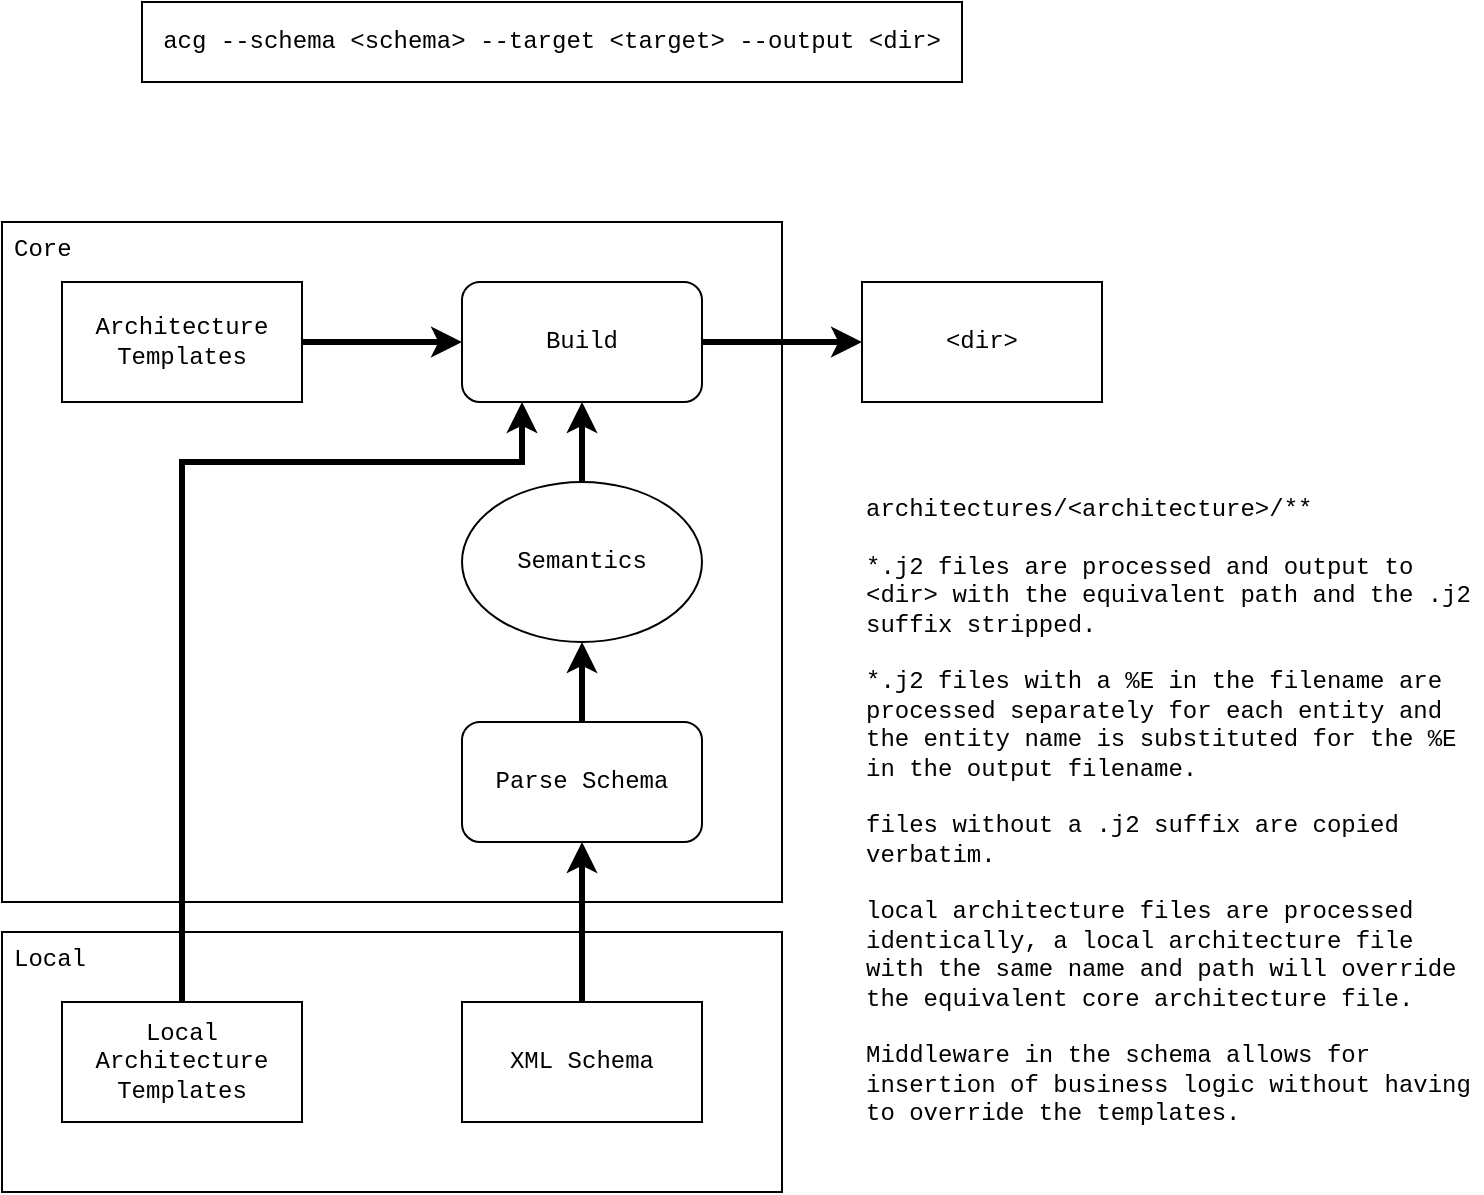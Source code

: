 <mxfile version="15.5.4" type="embed"><diagram id="tW2bCmRlWpBfjO8rLPh8" name="Page-1"><mxGraphModel dx="1054" dy="603" grid="1" gridSize="10" guides="1" tooltips="1" connect="1" arrows="1" fold="1" page="1" pageScale="1" pageWidth="827" pageHeight="1169" math="0" shadow="0"><root><mxCell id="0"/><mxCell id="1" parent="0"/><mxCell id="11" value="Local" style="rounded=0;whiteSpace=wrap;html=1;fontFamily=Courier New;align=left;verticalAlign=top;spacingLeft=4;" vertex="1" parent="1"><mxGeometry x="10" y="505" width="390" height="130" as="geometry"/></mxCell><mxCell id="9" value="Core" style="rounded=0;whiteSpace=wrap;html=1;fontFamily=Courier New;align=left;verticalAlign=top;spacingLeft=4;" vertex="1" parent="1"><mxGeometry x="10" y="150" width="390" height="340" as="geometry"/></mxCell><mxCell id="Yn6jH2smHt2DL3Twa4fP-5" style="edgeStyle=orthogonalEdgeStyle;rounded=0;orthogonalLoop=1;jettySize=auto;html=1;entryX=0.5;entryY=1;entryDx=0;entryDy=0;fontFamily=Courier New;strokeWidth=3;" parent="1" source="Yn6jH2smHt2DL3Twa4fP-1" target="Yn6jH2smHt2DL3Twa4fP-3" edge="1"><mxGeometry relative="1" as="geometry"/></mxCell><mxCell id="Yn6jH2smHt2DL3Twa4fP-1" value="XML Schema" style="rounded=0;whiteSpace=wrap;html=1;fontFamily=Courier New;" parent="1" vertex="1"><mxGeometry x="240" y="540" width="120" height="60" as="geometry"/></mxCell><mxCell id="Yn6jH2smHt2DL3Twa4fP-2" value="acg --schema &amp;lt;schema&amp;gt; --target &amp;lt;target&amp;gt; --output &amp;lt;dir&amp;gt;" style="rounded=0;whiteSpace=wrap;html=1;fontFamily=Courier New;" parent="1" vertex="1"><mxGeometry x="80" y="40" width="410" height="40" as="geometry"/></mxCell><mxCell id="Yn6jH2smHt2DL3Twa4fP-6" style="edgeStyle=orthogonalEdgeStyle;rounded=0;orthogonalLoop=1;jettySize=auto;html=1;entryX=0.5;entryY=1;entryDx=0;entryDy=0;strokeWidth=3;fontFamily=Courier New;" parent="1" source="Yn6jH2smHt2DL3Twa4fP-3" target="Yn6jH2smHt2DL3Twa4fP-4" edge="1"><mxGeometry relative="1" as="geometry"/></mxCell><mxCell id="Yn6jH2smHt2DL3Twa4fP-3" value="Parse Schema" style="rounded=1;whiteSpace=wrap;html=1;fontFamily=Courier New;" parent="1" vertex="1"><mxGeometry x="240" y="400" width="120" height="60" as="geometry"/></mxCell><mxCell id="5" style="edgeStyle=orthogonalEdgeStyle;rounded=0;orthogonalLoop=1;jettySize=auto;html=1;entryX=0.5;entryY=1;entryDx=0;entryDy=0;strokeWidth=3;" edge="1" parent="1" source="Yn6jH2smHt2DL3Twa4fP-4" target="3"><mxGeometry relative="1" as="geometry"/></mxCell><mxCell id="Yn6jH2smHt2DL3Twa4fP-4" value="Semantics" style="ellipse;whiteSpace=wrap;html=1;fontFamily=Courier New;" parent="1" vertex="1"><mxGeometry x="240" y="280" width="120" height="80" as="geometry"/></mxCell><mxCell id="Yn6jH2smHt2DL3Twa4fP-14" value="architectures/&amp;lt;architecture&amp;gt;/**&lt;br&gt;&lt;br&gt;*.j2 files are processed and output to &amp;lt;dir&amp;gt; with the equivalent path and the .j2 suffix stripped.&lt;br&gt;&lt;br&gt;*.j2 files with a %E in the filename are processed separately for each entity and the entity name is substituted for the %E in the output filename.&lt;br&gt;&lt;br&gt;files without a .j2 suffix are copied verbatim.&lt;br&gt;&lt;br&gt;local architecture files are processed identically, a local architecture file with the same name and path will override the equivalent core architecture file.&lt;br&gt;&lt;br&gt;Middleware in the schema allows for insertion of business logic without having to override the templates." style="text;html=1;strokeColor=none;fillColor=none;align=left;verticalAlign=top;whiteSpace=wrap;rounded=0;fontFamily=Courier New;" parent="1" vertex="1"><mxGeometry x="440" y="280" width="310" height="330" as="geometry"/></mxCell><mxCell id="4" style="edgeStyle=orthogonalEdgeStyle;rounded=0;orthogonalLoop=1;jettySize=auto;html=1;strokeWidth=3;" edge="1" parent="1" source="2" target="3"><mxGeometry relative="1" as="geometry"/></mxCell><mxCell id="2" value="Architecture&lt;br&gt;Templates" style="rounded=0;whiteSpace=wrap;html=1;fontFamily=Courier New;" vertex="1" parent="1"><mxGeometry x="40" y="180" width="120" height="60" as="geometry"/></mxCell><mxCell id="7" style="edgeStyle=orthogonalEdgeStyle;rounded=0;orthogonalLoop=1;jettySize=auto;html=1;strokeWidth=3;" edge="1" parent="1" source="3" target="6"><mxGeometry relative="1" as="geometry"/></mxCell><mxCell id="3" value="Build" style="rounded=1;whiteSpace=wrap;html=1;fontFamily=Courier New;" vertex="1" parent="1"><mxGeometry x="240" y="180" width="120" height="60" as="geometry"/></mxCell><mxCell id="6" value="&amp;lt;dir&amp;gt;" style="rounded=0;whiteSpace=wrap;html=1;fontFamily=Courier New;" vertex="1" parent="1"><mxGeometry x="440" y="180" width="120" height="60" as="geometry"/></mxCell><mxCell id="10" style="edgeStyle=orthogonalEdgeStyle;rounded=0;orthogonalLoop=1;jettySize=auto;html=1;fontFamily=Courier New;strokeWidth=3;entryX=0.25;entryY=1;entryDx=0;entryDy=0;" edge="1" parent="1" source="8" target="3"><mxGeometry relative="1" as="geometry"><Array as="points"><mxPoint x="100" y="270"/><mxPoint x="270" y="270"/></Array></mxGeometry></mxCell><mxCell id="8" value="Local Architecture&lt;br&gt;Templates" style="rounded=0;whiteSpace=wrap;html=1;fontFamily=Courier New;" vertex="1" parent="1"><mxGeometry x="40" y="540" width="120" height="60" as="geometry"/></mxCell></root></mxGraphModel></diagram></mxfile>
